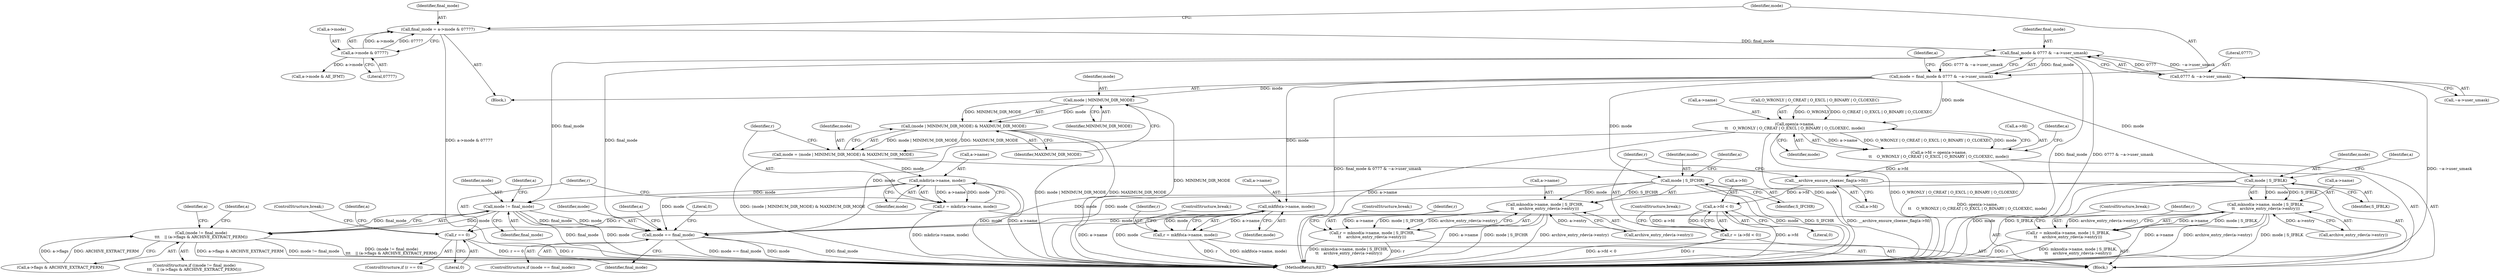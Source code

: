 digraph "0_libarchive_dfd6b54ce33960e420fb206d8872fb759b577ad9_1@API" {
"1000175" [label="(Call,final_mode & 0777 & ~a->user_umask)"];
"1000166" [label="(Call,final_mode = a->mode & 07777)"];
"1000168" [label="(Call,a->mode & 07777)"];
"1000177" [label="(Call,0777 & ~a->user_umask)"];
"1000173" [label="(Call,mode = final_mode & 0777 & ~a->user_umask)"];
"1000195" [label="(Call,open(a->name,\n\t\t    O_WRONLY | O_CREAT | O_EXCL | O_BINARY | O_CLOEXEC, mode))"];
"1000191" [label="(Call,a->fd = open(a->name,\n\t\t    O_WRONLY | O_CREAT | O_EXCL | O_BINARY | O_CLOEXEC, mode))"];
"1000209" [label="(Call,__archive_ensure_cloexec_flag(a->fd))"];
"1000215" [label="(Call,a->fd < 0)"];
"1000213" [label="(Call,r = (a->fd < 0))"];
"1000324" [label="(Call,mode == final_mode)"];
"1000228" [label="(Call,mode | S_IFCHR)"];
"1000224" [label="(Call,mknod(a->name, mode | S_IFCHR,\n\t\t    archive_entry_rdev(a->entry)))"];
"1000222" [label="(Call,r = mknod(a->name, mode | S_IFCHR,\n\t\t    archive_entry_rdev(a->entry)))"];
"1000243" [label="(Call,mode | S_IFBLK)"];
"1000239" [label="(Call,mknod(a->name, mode | S_IFBLK,\n\t\t    archive_entry_rdev(a->entry)))"];
"1000237" [label="(Call,r = mknod(a->name, mode | S_IFBLK,\n\t\t    archive_entry_rdev(a->entry)))"];
"1000255" [label="(Call,mode | MINIMUM_DIR_MODE)"];
"1000254" [label="(Call,(mode | MINIMUM_DIR_MODE) & MAXIMUM_DIR_MODE)"];
"1000252" [label="(Call,mode = (mode | MINIMUM_DIR_MODE) & MAXIMUM_DIR_MODE)"];
"1000261" [label="(Call,mkdir(a->name, mode))"];
"1000259" [label="(Call,r = mkdir(a->name, mode))"];
"1000267" [label="(Call,r == 0)"];
"1000287" [label="(Call,mode != final_mode)"];
"1000286" [label="(Call,(mode != final_mode)\n\t\t\t    || (a->flags & ARCHIVE_EXTRACT_PERM))"];
"1000313" [label="(Call,mkfifo(a->name, mode))"];
"1000311" [label="(Call,r = mkfifo(a->name, mode))"];
"1000292" [label="(Identifier,a)"];
"1000326" [label="(Identifier,final_mode)"];
"1000243" [label="(Call,mode | S_IFBLK)"];
"1000220" [label="(ControlStructure,break;)"];
"1000258" [label="(Identifier,MAXIMUM_DIR_MODE)"];
"1000311" [label="(Call,r = mkfifo(a->name, mode))"];
"1000314" [label="(Call,a->name)"];
"1000257" [label="(Identifier,MINIMUM_DIR_MODE)"];
"1000273" [label="(Identifier,a)"];
"1000213" [label="(Call,r = (a->fd < 0))"];
"1000210" [label="(Call,a->fd)"];
"1000219" [label="(Literal,0)"];
"1000290" [label="(Call,a->flags & ARCHIVE_EXTRACT_PERM)"];
"1000211" [label="(Identifier,a)"];
"1000178" [label="(Literal,0777)"];
"1000240" [label="(Call,a->name)"];
"1000265" [label="(Identifier,mode)"];
"1000228" [label="(Call,mode | S_IFCHR)"];
"1000233" [label="(Identifier,a)"];
"1000195" [label="(Call,open(a->name,\n\t\t    O_WRONLY | O_CREAT | O_EXCL | O_BINARY | O_CLOEXEC, mode))"];
"1000179" [label="(Call,~a->user_umask)"];
"1000306" [label="(Identifier,a)"];
"1000176" [label="(Identifier,final_mode)"];
"1000313" [label="(Call,mkfifo(a->name, mode))"];
"1000209" [label="(Call,__archive_ensure_cloexec_flag(a->fd))"];
"1000325" [label="(Identifier,mode)"];
"1000287" [label="(Call,mode != final_mode)"];
"1000334" [label="(MethodReturn,RET)"];
"1000177" [label="(Call,0777 & ~a->user_umask)"];
"1000252" [label="(Call,mode = (mode | MINIMUM_DIR_MODE) & MAXIMUM_DIR_MODE)"];
"1000256" [label="(Identifier,mode)"];
"1000167" [label="(Identifier,final_mode)"];
"1000297" [label="(Identifier,a)"];
"1000215" [label="(Call,a->fd < 0)"];
"1000248" [label="(Identifier,a)"];
"1000323" [label="(ControlStructure,if (mode == final_mode))"];
"1000309" [label="(ControlStructure,break;)"];
"1000216" [label="(Call,a->fd)"];
"1000169" [label="(Call,a->mode)"];
"1000245" [label="(Identifier,S_IFBLK)"];
"1000168" [label="(Call,a->mode & 07777)"];
"1000244" [label="(Identifier,mode)"];
"1000288" [label="(Identifier,mode)"];
"1000192" [label="(Call,a->fd)"];
"1000260" [label="(Identifier,r)"];
"1000231" [label="(Call,archive_entry_rdev(a->entry))"];
"1000318" [label="(ControlStructure,break;)"];
"1000285" [label="(ControlStructure,if ((mode != final_mode)\n\t\t\t    || (a->flags & ARCHIVE_EXTRACT_PERM)))"];
"1000175" [label="(Call,final_mode & 0777 & ~a->user_umask)"];
"1000250" [label="(ControlStructure,break;)"];
"1000224" [label="(Call,mknod(a->name, mode | S_IFCHR,\n\t\t    archive_entry_rdev(a->entry)))"];
"1000222" [label="(Call,r = mknod(a->name, mode | S_IFCHR,\n\t\t    archive_entry_rdev(a->entry)))"];
"1000289" [label="(Identifier,final_mode)"];
"1000230" [label="(Identifier,S_IFCHR)"];
"1000183" [label="(Call,a->mode & AE_IFMT)"];
"1000269" [label="(Literal,0)"];
"1000329" [label="(Identifier,a)"];
"1000253" [label="(Identifier,mode)"];
"1000268" [label="(Identifier,r)"];
"1000174" [label="(Identifier,mode)"];
"1000317" [label="(Identifier,mode)"];
"1000259" [label="(Call,r = mkdir(a->name, mode))"];
"1000208" [label="(Identifier,mode)"];
"1000262" [label="(Call,a->name)"];
"1000324" [label="(Call,mode == final_mode)"];
"1000254" [label="(Call,(mode | MINIMUM_DIR_MODE) & MAXIMUM_DIR_MODE)"];
"1000166" [label="(Call,final_mode = a->mode & 07777)"];
"1000188" [label="(Block,)"];
"1000196" [label="(Call,a->name)"];
"1000246" [label="(Call,archive_entry_rdev(a->entry))"];
"1000267" [label="(Call,r == 0)"];
"1000191" [label="(Call,a->fd = open(a->name,\n\t\t    O_WRONLY | O_CREAT | O_EXCL | O_BINARY | O_CLOEXEC, mode))"];
"1000223" [label="(Identifier,r)"];
"1000225" [label="(Call,a->name)"];
"1000286" [label="(Call,(mode != final_mode)\n\t\t\t    || (a->flags & ARCHIVE_EXTRACT_PERM))"];
"1000214" [label="(Identifier,r)"];
"1000312" [label="(Identifier,r)"];
"1000237" [label="(Call,r = mknod(a->name, mode | S_IFBLK,\n\t\t    archive_entry_rdev(a->entry)))"];
"1000229" [label="(Identifier,mode)"];
"1000266" [label="(ControlStructure,if (r == 0))"];
"1000125" [label="(Block,)"];
"1000255" [label="(Call,mode | MINIMUM_DIR_MODE)"];
"1000235" [label="(ControlStructure,break;)"];
"1000238" [label="(Identifier,r)"];
"1000261" [label="(Call,mkdir(a->name, mode))"];
"1000173" [label="(Call,mode = final_mode & 0777 & ~a->user_umask)"];
"1000333" [label="(Literal,0)"];
"1000172" [label="(Literal,07777)"];
"1000185" [label="(Identifier,a)"];
"1000199" [label="(Call,O_WRONLY | O_CREAT | O_EXCL | O_BINARY | O_CLOEXEC)"];
"1000239" [label="(Call,mknod(a->name, mode | S_IFBLK,\n\t\t    archive_entry_rdev(a->entry)))"];
"1000175" -> "1000173"  [label="AST: "];
"1000175" -> "1000177"  [label="CFG: "];
"1000176" -> "1000175"  [label="AST: "];
"1000177" -> "1000175"  [label="AST: "];
"1000173" -> "1000175"  [label="CFG: "];
"1000175" -> "1000334"  [label="DDG: final_mode"];
"1000175" -> "1000334"  [label="DDG: 0777 & ~a->user_umask"];
"1000175" -> "1000173"  [label="DDG: final_mode"];
"1000175" -> "1000173"  [label="DDG: 0777 & ~a->user_umask"];
"1000166" -> "1000175"  [label="DDG: final_mode"];
"1000177" -> "1000175"  [label="DDG: 0777"];
"1000177" -> "1000175"  [label="DDG: ~a->user_umask"];
"1000175" -> "1000287"  [label="DDG: final_mode"];
"1000175" -> "1000324"  [label="DDG: final_mode"];
"1000166" -> "1000125"  [label="AST: "];
"1000166" -> "1000168"  [label="CFG: "];
"1000167" -> "1000166"  [label="AST: "];
"1000168" -> "1000166"  [label="AST: "];
"1000174" -> "1000166"  [label="CFG: "];
"1000166" -> "1000334"  [label="DDG: a->mode & 07777"];
"1000168" -> "1000166"  [label="DDG: a->mode"];
"1000168" -> "1000166"  [label="DDG: 07777"];
"1000168" -> "1000172"  [label="CFG: "];
"1000169" -> "1000168"  [label="AST: "];
"1000172" -> "1000168"  [label="AST: "];
"1000168" -> "1000183"  [label="DDG: a->mode"];
"1000177" -> "1000179"  [label="CFG: "];
"1000178" -> "1000177"  [label="AST: "];
"1000179" -> "1000177"  [label="AST: "];
"1000177" -> "1000334"  [label="DDG: ~a->user_umask"];
"1000173" -> "1000125"  [label="AST: "];
"1000174" -> "1000173"  [label="AST: "];
"1000185" -> "1000173"  [label="CFG: "];
"1000173" -> "1000334"  [label="DDG: final_mode & 0777 & ~a->user_umask"];
"1000173" -> "1000195"  [label="DDG: mode"];
"1000173" -> "1000228"  [label="DDG: mode"];
"1000173" -> "1000243"  [label="DDG: mode"];
"1000173" -> "1000255"  [label="DDG: mode"];
"1000173" -> "1000313"  [label="DDG: mode"];
"1000195" -> "1000191"  [label="AST: "];
"1000195" -> "1000208"  [label="CFG: "];
"1000196" -> "1000195"  [label="AST: "];
"1000199" -> "1000195"  [label="AST: "];
"1000208" -> "1000195"  [label="AST: "];
"1000191" -> "1000195"  [label="CFG: "];
"1000195" -> "1000334"  [label="DDG: mode"];
"1000195" -> "1000334"  [label="DDG: O_WRONLY | O_CREAT | O_EXCL | O_BINARY | O_CLOEXEC"];
"1000195" -> "1000334"  [label="DDG: a->name"];
"1000195" -> "1000191"  [label="DDG: a->name"];
"1000195" -> "1000191"  [label="DDG: O_WRONLY | O_CREAT | O_EXCL | O_BINARY | O_CLOEXEC"];
"1000195" -> "1000191"  [label="DDG: mode"];
"1000199" -> "1000195"  [label="DDG: O_WRONLY"];
"1000199" -> "1000195"  [label="DDG: O_CREAT | O_EXCL | O_BINARY | O_CLOEXEC"];
"1000195" -> "1000324"  [label="DDG: mode"];
"1000191" -> "1000188"  [label="AST: "];
"1000192" -> "1000191"  [label="AST: "];
"1000211" -> "1000191"  [label="CFG: "];
"1000191" -> "1000334"  [label="DDG: open(a->name,\n\t\t    O_WRONLY | O_CREAT | O_EXCL | O_BINARY | O_CLOEXEC, mode)"];
"1000191" -> "1000209"  [label="DDG: a->fd"];
"1000209" -> "1000188"  [label="AST: "];
"1000209" -> "1000210"  [label="CFG: "];
"1000210" -> "1000209"  [label="AST: "];
"1000214" -> "1000209"  [label="CFG: "];
"1000209" -> "1000334"  [label="DDG: __archive_ensure_cloexec_flag(a->fd)"];
"1000209" -> "1000215"  [label="DDG: a->fd"];
"1000215" -> "1000213"  [label="AST: "];
"1000215" -> "1000219"  [label="CFG: "];
"1000216" -> "1000215"  [label="AST: "];
"1000219" -> "1000215"  [label="AST: "];
"1000213" -> "1000215"  [label="CFG: "];
"1000215" -> "1000334"  [label="DDG: a->fd"];
"1000215" -> "1000213"  [label="DDG: a->fd"];
"1000215" -> "1000213"  [label="DDG: 0"];
"1000213" -> "1000188"  [label="AST: "];
"1000214" -> "1000213"  [label="AST: "];
"1000220" -> "1000213"  [label="CFG: "];
"1000213" -> "1000334"  [label="DDG: r"];
"1000213" -> "1000334"  [label="DDG: a->fd < 0"];
"1000324" -> "1000323"  [label="AST: "];
"1000324" -> "1000326"  [label="CFG: "];
"1000325" -> "1000324"  [label="AST: "];
"1000326" -> "1000324"  [label="AST: "];
"1000329" -> "1000324"  [label="CFG: "];
"1000333" -> "1000324"  [label="CFG: "];
"1000324" -> "1000334"  [label="DDG: final_mode"];
"1000324" -> "1000334"  [label="DDG: mode == final_mode"];
"1000324" -> "1000334"  [label="DDG: mode"];
"1000261" -> "1000324"  [label="DDG: mode"];
"1000228" -> "1000324"  [label="DDG: mode"];
"1000287" -> "1000324"  [label="DDG: mode"];
"1000287" -> "1000324"  [label="DDG: final_mode"];
"1000243" -> "1000324"  [label="DDG: mode"];
"1000313" -> "1000324"  [label="DDG: mode"];
"1000228" -> "1000224"  [label="AST: "];
"1000228" -> "1000230"  [label="CFG: "];
"1000229" -> "1000228"  [label="AST: "];
"1000230" -> "1000228"  [label="AST: "];
"1000233" -> "1000228"  [label="CFG: "];
"1000228" -> "1000334"  [label="DDG: mode"];
"1000228" -> "1000334"  [label="DDG: S_IFCHR"];
"1000228" -> "1000224"  [label="DDG: mode"];
"1000228" -> "1000224"  [label="DDG: S_IFCHR"];
"1000224" -> "1000222"  [label="AST: "];
"1000224" -> "1000231"  [label="CFG: "];
"1000225" -> "1000224"  [label="AST: "];
"1000231" -> "1000224"  [label="AST: "];
"1000222" -> "1000224"  [label="CFG: "];
"1000224" -> "1000334"  [label="DDG: archive_entry_rdev(a->entry)"];
"1000224" -> "1000334"  [label="DDG: a->name"];
"1000224" -> "1000334"  [label="DDG: mode | S_IFCHR"];
"1000224" -> "1000222"  [label="DDG: a->name"];
"1000224" -> "1000222"  [label="DDG: mode | S_IFCHR"];
"1000224" -> "1000222"  [label="DDG: archive_entry_rdev(a->entry)"];
"1000231" -> "1000224"  [label="DDG: a->entry"];
"1000222" -> "1000188"  [label="AST: "];
"1000223" -> "1000222"  [label="AST: "];
"1000235" -> "1000222"  [label="CFG: "];
"1000222" -> "1000334"  [label="DDG: r"];
"1000222" -> "1000334"  [label="DDG: mknod(a->name, mode | S_IFCHR,\n\t\t    archive_entry_rdev(a->entry))"];
"1000243" -> "1000239"  [label="AST: "];
"1000243" -> "1000245"  [label="CFG: "];
"1000244" -> "1000243"  [label="AST: "];
"1000245" -> "1000243"  [label="AST: "];
"1000248" -> "1000243"  [label="CFG: "];
"1000243" -> "1000334"  [label="DDG: mode"];
"1000243" -> "1000334"  [label="DDG: S_IFBLK"];
"1000243" -> "1000239"  [label="DDG: mode"];
"1000243" -> "1000239"  [label="DDG: S_IFBLK"];
"1000239" -> "1000237"  [label="AST: "];
"1000239" -> "1000246"  [label="CFG: "];
"1000240" -> "1000239"  [label="AST: "];
"1000246" -> "1000239"  [label="AST: "];
"1000237" -> "1000239"  [label="CFG: "];
"1000239" -> "1000334"  [label="DDG: a->name"];
"1000239" -> "1000334"  [label="DDG: archive_entry_rdev(a->entry)"];
"1000239" -> "1000334"  [label="DDG: mode | S_IFBLK"];
"1000239" -> "1000237"  [label="DDG: a->name"];
"1000239" -> "1000237"  [label="DDG: mode | S_IFBLK"];
"1000239" -> "1000237"  [label="DDG: archive_entry_rdev(a->entry)"];
"1000246" -> "1000239"  [label="DDG: a->entry"];
"1000237" -> "1000188"  [label="AST: "];
"1000238" -> "1000237"  [label="AST: "];
"1000250" -> "1000237"  [label="CFG: "];
"1000237" -> "1000334"  [label="DDG: mknod(a->name, mode | S_IFBLK,\n\t\t    archive_entry_rdev(a->entry))"];
"1000237" -> "1000334"  [label="DDG: r"];
"1000255" -> "1000254"  [label="AST: "];
"1000255" -> "1000257"  [label="CFG: "];
"1000256" -> "1000255"  [label="AST: "];
"1000257" -> "1000255"  [label="AST: "];
"1000258" -> "1000255"  [label="CFG: "];
"1000255" -> "1000334"  [label="DDG: MINIMUM_DIR_MODE"];
"1000255" -> "1000254"  [label="DDG: mode"];
"1000255" -> "1000254"  [label="DDG: MINIMUM_DIR_MODE"];
"1000254" -> "1000252"  [label="AST: "];
"1000254" -> "1000258"  [label="CFG: "];
"1000258" -> "1000254"  [label="AST: "];
"1000252" -> "1000254"  [label="CFG: "];
"1000254" -> "1000334"  [label="DDG: mode | MINIMUM_DIR_MODE"];
"1000254" -> "1000334"  [label="DDG: MAXIMUM_DIR_MODE"];
"1000254" -> "1000252"  [label="DDG: mode | MINIMUM_DIR_MODE"];
"1000254" -> "1000252"  [label="DDG: MAXIMUM_DIR_MODE"];
"1000252" -> "1000188"  [label="AST: "];
"1000253" -> "1000252"  [label="AST: "];
"1000260" -> "1000252"  [label="CFG: "];
"1000252" -> "1000334"  [label="DDG: (mode | MINIMUM_DIR_MODE) & MAXIMUM_DIR_MODE"];
"1000252" -> "1000261"  [label="DDG: mode"];
"1000261" -> "1000259"  [label="AST: "];
"1000261" -> "1000265"  [label="CFG: "];
"1000262" -> "1000261"  [label="AST: "];
"1000265" -> "1000261"  [label="AST: "];
"1000259" -> "1000261"  [label="CFG: "];
"1000261" -> "1000334"  [label="DDG: mode"];
"1000261" -> "1000334"  [label="DDG: a->name"];
"1000261" -> "1000259"  [label="DDG: a->name"];
"1000261" -> "1000259"  [label="DDG: mode"];
"1000261" -> "1000287"  [label="DDG: mode"];
"1000259" -> "1000188"  [label="AST: "];
"1000260" -> "1000259"  [label="AST: "];
"1000268" -> "1000259"  [label="CFG: "];
"1000259" -> "1000334"  [label="DDG: mkdir(a->name, mode)"];
"1000259" -> "1000267"  [label="DDG: r"];
"1000267" -> "1000266"  [label="AST: "];
"1000267" -> "1000269"  [label="CFG: "];
"1000268" -> "1000267"  [label="AST: "];
"1000269" -> "1000267"  [label="AST: "];
"1000273" -> "1000267"  [label="CFG: "];
"1000309" -> "1000267"  [label="CFG: "];
"1000267" -> "1000334"  [label="DDG: r"];
"1000267" -> "1000334"  [label="DDG: r == 0"];
"1000287" -> "1000286"  [label="AST: "];
"1000287" -> "1000289"  [label="CFG: "];
"1000288" -> "1000287"  [label="AST: "];
"1000289" -> "1000287"  [label="AST: "];
"1000292" -> "1000287"  [label="CFG: "];
"1000286" -> "1000287"  [label="CFG: "];
"1000287" -> "1000334"  [label="DDG: final_mode"];
"1000287" -> "1000334"  [label="DDG: mode"];
"1000287" -> "1000286"  [label="DDG: mode"];
"1000287" -> "1000286"  [label="DDG: final_mode"];
"1000286" -> "1000285"  [label="AST: "];
"1000286" -> "1000290"  [label="CFG: "];
"1000290" -> "1000286"  [label="AST: "];
"1000297" -> "1000286"  [label="CFG: "];
"1000306" -> "1000286"  [label="CFG: "];
"1000286" -> "1000334"  [label="DDG: (mode != final_mode)\n\t\t\t    || (a->flags & ARCHIVE_EXTRACT_PERM)"];
"1000286" -> "1000334"  [label="DDG: a->flags & ARCHIVE_EXTRACT_PERM"];
"1000286" -> "1000334"  [label="DDG: mode != final_mode"];
"1000290" -> "1000286"  [label="DDG: a->flags"];
"1000290" -> "1000286"  [label="DDG: ARCHIVE_EXTRACT_PERM"];
"1000313" -> "1000311"  [label="AST: "];
"1000313" -> "1000317"  [label="CFG: "];
"1000314" -> "1000313"  [label="AST: "];
"1000317" -> "1000313"  [label="AST: "];
"1000311" -> "1000313"  [label="CFG: "];
"1000313" -> "1000334"  [label="DDG: a->name"];
"1000313" -> "1000334"  [label="DDG: mode"];
"1000313" -> "1000311"  [label="DDG: a->name"];
"1000313" -> "1000311"  [label="DDG: mode"];
"1000311" -> "1000188"  [label="AST: "];
"1000312" -> "1000311"  [label="AST: "];
"1000318" -> "1000311"  [label="CFG: "];
"1000311" -> "1000334"  [label="DDG: r"];
"1000311" -> "1000334"  [label="DDG: mkfifo(a->name, mode)"];
}

